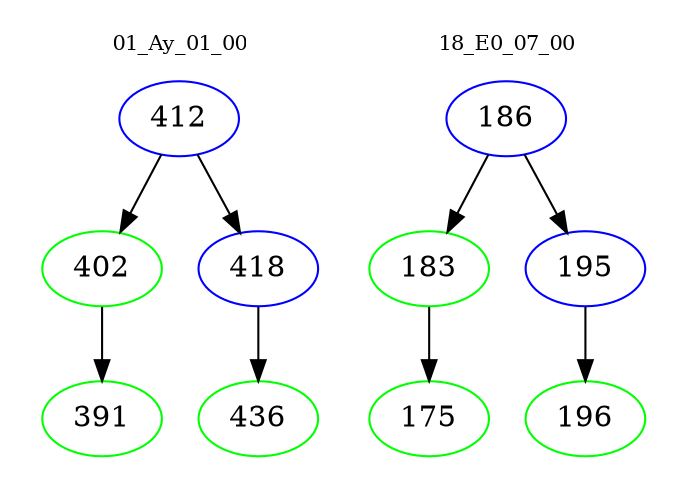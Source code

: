 digraph{
subgraph cluster_0 {
color = white
label = "01_Ay_01_00";
fontsize=10;
T0_412 [label="412", color="blue"]
T0_412 -> T0_402 [color="black"]
T0_402 [label="402", color="green"]
T0_402 -> T0_391 [color="black"]
T0_391 [label="391", color="green"]
T0_412 -> T0_418 [color="black"]
T0_418 [label="418", color="blue"]
T0_418 -> T0_436 [color="black"]
T0_436 [label="436", color="green"]
}
subgraph cluster_1 {
color = white
label = "18_E0_07_00";
fontsize=10;
T1_186 [label="186", color="blue"]
T1_186 -> T1_183 [color="black"]
T1_183 [label="183", color="green"]
T1_183 -> T1_175 [color="black"]
T1_175 [label="175", color="green"]
T1_186 -> T1_195 [color="black"]
T1_195 [label="195", color="blue"]
T1_195 -> T1_196 [color="black"]
T1_196 [label="196", color="green"]
}
}
